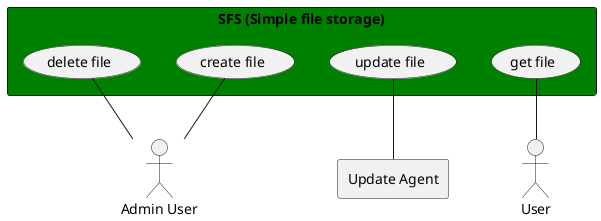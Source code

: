 @startuml

rectangle "SFS (Simple file storage)" as rect #green {
    (create file) as cf
    (delete file) as df
    (update file) as uf
    (get file) as gf
}

:Admin User: as admin
:User: as user
agent "Update Agent" as appClient

cf -- admin
df -- admin
uf -- appClient
gf -- user
@enduml
